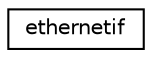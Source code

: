 digraph "Graphical Class Hierarchy"
{
 // LATEX_PDF_SIZE
  edge [fontname="Helvetica",fontsize="10",labelfontname="Helvetica",labelfontsize="10"];
  node [fontname="Helvetica",fontsize="10",shape=record];
  rankdir="LR";
  Node0 [label="ethernetif",height=0.2,width=0.4,color="black", fillcolor="white", style="filled",URL="$structethernetif.html",tooltip=" "];
}
